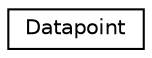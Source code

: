 digraph G
{
  edge [fontname="Helvetica",fontsize="10",labelfontname="Helvetica",labelfontsize="10"];
  node [fontname="Helvetica",fontsize="10",shape=record];
  rankdir=LR;
  Node1 [label="Datapoint",height=0.2,width=0.4,color="black", fillcolor="white", style="filled",URL="$class_datapoint.html"];
}
